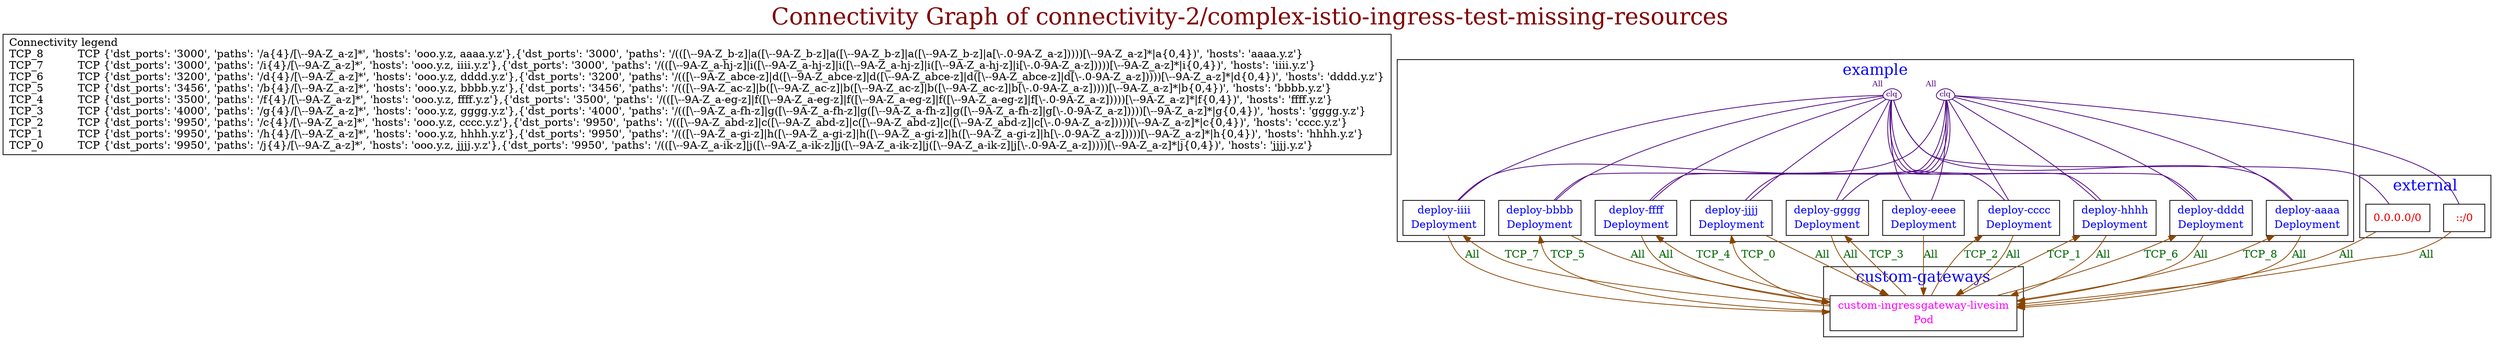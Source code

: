 // The Connectivity Graph of connectivity-2/complex-istio-ingress-test-missing-resources
digraph {
	label="Connectivity Graph of connectivity-2/complex-istio-ingress-test-missing-resources"	labelloc = "t"
	fontsize=30
	fontcolor=webmaroon
	dict_box [label="Connectivity legend\lTCP_8          TCP {'dst_ports': '3000', 'paths': '/a{4}/[\\--9A-Z_a-z]*', 'hosts': 'ooo.y.z, aaaa.y.z'},{'dst_ports': '3000', 'paths': '/(([\\--9A-Z_b-z]|a([\\--9A-Z_b-z]|a([\\--9A-Z_b-z]|a([\\--9A-Z_b-z]|a[\\-.0-9A-Z_a-z]))))[\\--9A-Z_a-z]*|a{0,4})', 'hosts': 'aaaa.y.z'}\lTCP_7          TCP {'dst_ports': '3000', 'paths': '/i{4}/[\\--9A-Z_a-z]*', 'hosts': 'ooo.y.z, iiii.y.z'},{'dst_ports': '3000', 'paths': '/(([\\--9A-Z_a-hj-z]|i([\\--9A-Z_a-hj-z]|i([\\--9A-Z_a-hj-z]|i([\\--9A-Z_a-hj-z]|i[\\-.0-9A-Z_a-z]))))[\\--9A-Z_a-z]*|i{0,4})', 'hosts': 'iiii.y.z'}\lTCP_6          TCP {'dst_ports': '3200', 'paths': '/d{4}/[\\--9A-Z_a-z]*', 'hosts': 'ooo.y.z, dddd.y.z'},{'dst_ports': '3200', 'paths': '/(([\\--9A-Z_abce-z]|d([\\--9A-Z_abce-z]|d([\\--9A-Z_abce-z]|d([\\--9A-Z_abce-z]|d[\\-.0-9A-Z_a-z]))))[\\--9A-Z_a-z]*|d{0,4})', 'hosts': 'dddd.y.z'}\lTCP_5          TCP {'dst_ports': '3456', 'paths': '/b{4}/[\\--9A-Z_a-z]*', 'hosts': 'ooo.y.z, bbbb.y.z'},{'dst_ports': '3456', 'paths': '/(([\\--9A-Z_ac-z]|b([\\--9A-Z_ac-z]|b([\\--9A-Z_ac-z]|b([\\--9A-Z_ac-z]|b[\\-.0-9A-Z_a-z]))))[\\--9A-Z_a-z]*|b{0,4})', 'hosts': 'bbbb.y.z'}\lTCP_4          TCP {'dst_ports': '3500', 'paths': '/f{4}/[\\--9A-Z_a-z]*', 'hosts': 'ooo.y.z, ffff.y.z'},{'dst_ports': '3500', 'paths': '/(([\\--9A-Z_a-eg-z]|f([\\--9A-Z_a-eg-z]|f([\\--9A-Z_a-eg-z]|f([\\--9A-Z_a-eg-z]|f[\\-.0-9A-Z_a-z]))))[\\--9A-Z_a-z]*|f{0,4})', 'hosts': 'ffff.y.z'}\lTCP_3          TCP {'dst_ports': '4000', 'paths': '/g{4}/[\\--9A-Z_a-z]*', 'hosts': 'ooo.y.z, gggg.y.z'},{'dst_ports': '4000', 'paths': '/(([\\--9A-Z_a-fh-z]|g([\\--9A-Z_a-fh-z]|g([\\--9A-Z_a-fh-z]|g([\\--9A-Z_a-fh-z]|g[\\-.0-9A-Z_a-z]))))[\\--9A-Z_a-z]*|g{0,4})', 'hosts': 'gggg.y.z'}\lTCP_2          TCP {'dst_ports': '9950', 'paths': '/c{4}/[\\--9A-Z_a-z]*', 'hosts': 'ooo.y.z, cccc.y.z'},{'dst_ports': '9950', 'paths': '/(([\\--9A-Z_abd-z]|c([\\--9A-Z_abd-z]|c([\\--9A-Z_abd-z]|c([\\--9A-Z_abd-z]|c[\\-.0-9A-Z_a-z]))))[\\--9A-Z_a-z]*|c{0,4})', 'hosts': 'cccc.y.z'}\lTCP_1          TCP {'dst_ports': '9950', 'paths': '/h{4}/[\\--9A-Z_a-z]*', 'hosts': 'ooo.y.z, hhhh.y.z'},{'dst_ports': '9950', 'paths': '/(([\\--9A-Z_a-gi-z]|h([\\--9A-Z_a-gi-z]|h([\\--9A-Z_a-gi-z]|h([\\--9A-Z_a-gi-z]|h[\\-.0-9A-Z_a-z]))))[\\--9A-Z_a-z]*|h{0,4})', 'hosts': 'hhhh.y.z'}\lTCP_0          TCP {'dst_ports': '9950', 'paths': '/j{4}/[\\--9A-Z_a-z]*', 'hosts': 'ooo.y.z, jjjj.y.z'},{'dst_ports': '9950', 'paths': '/(([\\--9A-Z_a-ik-z]|j([\\--9A-Z_a-ik-z]|j([\\--9A-Z_a-ik-z]|j([\\--9A-Z_a-ik-z]|j[\\-.0-9A-Z_a-z]))))[\\--9A-Z_a-z]*|j{0,4})', 'hosts': 'jjjj.y.z'}\l" shape=box]
subgraph cluster_custom_gateways_namespace{
	label="custom-gateways"
	fontsize=20
	fontcolor=blue
	"custom-gateways/custom-ingressgateway-livesim(Pod)" [label=<<table border="0" cellspacing="0"><tr><td>custom-ingressgateway-livesim</td></tr><tr><td>Pod</td></tr></table>> shape=box fontcolor=fuchsia]
}
subgraph cluster_example_namespace{
	label="example"
	fontsize=20
	fontcolor=blue
	"clique_0" [shape=egg fontcolor=indigo color=indigo width=0.2 height=0.2 label=clq fontsize=10 margin=0  xlabel="All"]
	"clique_1" [shape=egg fontcolor=indigo color=indigo width=0.2 height=0.2 label=clq fontsize=10 margin=0  xlabel="All"]
	"example/deploy-aaaa(Deployment)" [label=<<table border="0" cellspacing="0"><tr><td>deploy-aaaa</td></tr><tr><td>Deployment</td></tr></table>> shape=box fontcolor=blue]
	"example/deploy-bbbb(Deployment)" [label=<<table border="0" cellspacing="0"><tr><td>deploy-bbbb</td></tr><tr><td>Deployment</td></tr></table>> shape=box fontcolor=blue]
	"example/deploy-cccc(Deployment)" [label=<<table border="0" cellspacing="0"><tr><td>deploy-cccc</td></tr><tr><td>Deployment</td></tr></table>> shape=box fontcolor=blue]
	"example/deploy-dddd(Deployment)" [label=<<table border="0" cellspacing="0"><tr><td>deploy-dddd</td></tr><tr><td>Deployment</td></tr></table>> shape=box fontcolor=blue]
	"example/deploy-eeee(Deployment)" [label=<<table border="0" cellspacing="0"><tr><td>deploy-eeee</td></tr><tr><td>Deployment</td></tr></table>> shape=box fontcolor=blue]
	"example/deploy-ffff(Deployment)" [label=<<table border="0" cellspacing="0"><tr><td>deploy-ffff</td></tr><tr><td>Deployment</td></tr></table>> shape=box fontcolor=blue]
	"example/deploy-gggg(Deployment)" [label=<<table border="0" cellspacing="0"><tr><td>deploy-gggg</td></tr><tr><td>Deployment</td></tr></table>> shape=box fontcolor=blue]
	"example/deploy-hhhh(Deployment)" [label=<<table border="0" cellspacing="0"><tr><td>deploy-hhhh</td></tr><tr><td>Deployment</td></tr></table>> shape=box fontcolor=blue]
	"example/deploy-iiii(Deployment)" [label=<<table border="0" cellspacing="0"><tr><td>deploy-iiii</td></tr><tr><td>Deployment</td></tr></table>> shape=box fontcolor=blue]
	"example/deploy-jjjj(Deployment)" [label=<<table border="0" cellspacing="0"><tr><td>deploy-jjjj</td></tr><tr><td>Deployment</td></tr></table>> shape=box fontcolor=blue]
}
subgraph cluster_external_namespace{
	label="external"
	fontsize=20
	fontcolor=blue
	"0.0.0.0/0" [label=<<table border="0" cellspacing="0"><tr><td>0.0.0.0/0</td></tr></table>> shape=box fontcolor=red2]
	"::/0" [label=<<table border="0" cellspacing="0"><tr><td>::/0</td></tr></table>> shape=box fontcolor=red2]
}
	"0.0.0.0/0" -> "custom-gateways/custom-ingressgateway-livesim(Pod)"[label="All" color=darkorange4 fontcolor=darkgreen dir=both arrowhead=normal arrowtail=none]
	"::/0" -> "custom-gateways/custom-ingressgateway-livesim(Pod)"[label="All" color=darkorange4 fontcolor=darkgreen dir=both arrowhead=normal arrowtail=none]
	"clique_0" -> "0.0.0.0/0"[ color=indigo fontcolor=darkgreen dir=both arrowhead=none arrowtail=none]
	"clique_0" -> "example/deploy-aaaa(Deployment)"[ color=indigo fontcolor=darkgreen dir=both arrowhead=none arrowtail=none]
	"clique_0" -> "example/deploy-bbbb(Deployment)"[ color=indigo fontcolor=darkgreen dir=both arrowhead=none arrowtail=none]
	"clique_0" -> "example/deploy-cccc(Deployment)"[ color=indigo fontcolor=darkgreen dir=both arrowhead=none arrowtail=none]
	"clique_0" -> "example/deploy-dddd(Deployment)"[ color=indigo fontcolor=darkgreen dir=both arrowhead=none arrowtail=none]
	"clique_0" -> "example/deploy-eeee(Deployment)"[ color=indigo fontcolor=darkgreen dir=both arrowhead=none arrowtail=none]
	"clique_0" -> "example/deploy-ffff(Deployment)"[ color=indigo fontcolor=darkgreen dir=both arrowhead=none arrowtail=none]
	"clique_0" -> "example/deploy-gggg(Deployment)"[ color=indigo fontcolor=darkgreen dir=both arrowhead=none arrowtail=none]
	"clique_0" -> "example/deploy-hhhh(Deployment)"[ color=indigo fontcolor=darkgreen dir=both arrowhead=none arrowtail=none]
	"clique_0" -> "example/deploy-iiii(Deployment)"[ color=indigo fontcolor=darkgreen dir=both arrowhead=none arrowtail=none]
	"clique_0" -> "example/deploy-jjjj(Deployment)"[ color=indigo fontcolor=darkgreen dir=both arrowhead=none arrowtail=none]
	"clique_1" -> "::/0"[ color=indigo fontcolor=darkgreen dir=both arrowhead=none arrowtail=none]
	"clique_1" -> "example/deploy-aaaa(Deployment)"[ color=indigo fontcolor=darkgreen dir=both arrowhead=none arrowtail=none]
	"clique_1" -> "example/deploy-bbbb(Deployment)"[ color=indigo fontcolor=darkgreen dir=both arrowhead=none arrowtail=none]
	"clique_1" -> "example/deploy-cccc(Deployment)"[ color=indigo fontcolor=darkgreen dir=both arrowhead=none arrowtail=none]
	"clique_1" -> "example/deploy-dddd(Deployment)"[ color=indigo fontcolor=darkgreen dir=both arrowhead=none arrowtail=none]
	"clique_1" -> "example/deploy-eeee(Deployment)"[ color=indigo fontcolor=darkgreen dir=both arrowhead=none arrowtail=none]
	"clique_1" -> "example/deploy-ffff(Deployment)"[ color=indigo fontcolor=darkgreen dir=both arrowhead=none arrowtail=none]
	"clique_1" -> "example/deploy-gggg(Deployment)"[ color=indigo fontcolor=darkgreen dir=both arrowhead=none arrowtail=none]
	"clique_1" -> "example/deploy-hhhh(Deployment)"[ color=indigo fontcolor=darkgreen dir=both arrowhead=none arrowtail=none]
	"clique_1" -> "example/deploy-iiii(Deployment)"[ color=indigo fontcolor=darkgreen dir=both arrowhead=none arrowtail=none]
	"clique_1" -> "example/deploy-jjjj(Deployment)"[ color=indigo fontcolor=darkgreen dir=both arrowhead=none arrowtail=none]
	"custom-gateways/custom-ingressgateway-livesim(Pod)" -> "example/deploy-aaaa(Deployment)"[label="TCP_8" color=darkorange4 fontcolor=darkgreen dir=both arrowhead=normal arrowtail=none]
	"custom-gateways/custom-ingressgateway-livesim(Pod)" -> "example/deploy-bbbb(Deployment)"[label="TCP_5" color=darkorange4 fontcolor=darkgreen dir=both arrowhead=normal arrowtail=none]
	"custom-gateways/custom-ingressgateway-livesim(Pod)" -> "example/deploy-cccc(Deployment)"[label="TCP_2" color=darkorange4 fontcolor=darkgreen dir=both arrowhead=normal arrowtail=none]
	"custom-gateways/custom-ingressgateway-livesim(Pod)" -> "example/deploy-dddd(Deployment)"[label="TCP_6" color=darkorange4 fontcolor=darkgreen dir=both arrowhead=normal arrowtail=none]
	"custom-gateways/custom-ingressgateway-livesim(Pod)" -> "example/deploy-ffff(Deployment)"[label="TCP_4" color=darkorange4 fontcolor=darkgreen dir=both arrowhead=normal arrowtail=none]
	"custom-gateways/custom-ingressgateway-livesim(Pod)" -> "example/deploy-gggg(Deployment)"[label="TCP_3" color=darkorange4 fontcolor=darkgreen dir=both arrowhead=normal arrowtail=none]
	"custom-gateways/custom-ingressgateway-livesim(Pod)" -> "example/deploy-hhhh(Deployment)"[label="TCP_1" color=darkorange4 fontcolor=darkgreen dir=both arrowhead=normal arrowtail=none]
	"custom-gateways/custom-ingressgateway-livesim(Pod)" -> "example/deploy-iiii(Deployment)"[label="TCP_7" color=darkorange4 fontcolor=darkgreen dir=both arrowhead=normal arrowtail=none]
	"custom-gateways/custom-ingressgateway-livesim(Pod)" -> "example/deploy-jjjj(Deployment)"[label="TCP_0" color=darkorange4 fontcolor=darkgreen dir=both arrowhead=normal arrowtail=none]
	"example/deploy-aaaa(Deployment)" -> "custom-gateways/custom-ingressgateway-livesim(Pod)"[label="All" color=darkorange4 fontcolor=darkgreen dir=both arrowhead=normal arrowtail=none]
	"example/deploy-bbbb(Deployment)" -> "custom-gateways/custom-ingressgateway-livesim(Pod)"[label="All" color=darkorange4 fontcolor=darkgreen dir=both arrowhead=normal arrowtail=none]
	"example/deploy-cccc(Deployment)" -> "custom-gateways/custom-ingressgateway-livesim(Pod)"[label="All" color=darkorange4 fontcolor=darkgreen dir=both arrowhead=normal arrowtail=none]
	"example/deploy-dddd(Deployment)" -> "custom-gateways/custom-ingressgateway-livesim(Pod)"[label="All" color=darkorange4 fontcolor=darkgreen dir=both arrowhead=normal arrowtail=none]
	"example/deploy-eeee(Deployment)" -> "custom-gateways/custom-ingressgateway-livesim(Pod)"[label="All" color=darkorange4 fontcolor=darkgreen dir=both arrowhead=normal arrowtail=none]
	"example/deploy-ffff(Deployment)" -> "custom-gateways/custom-ingressgateway-livesim(Pod)"[label="All" color=darkorange4 fontcolor=darkgreen dir=both arrowhead=normal arrowtail=none]
	"example/deploy-gggg(Deployment)" -> "custom-gateways/custom-ingressgateway-livesim(Pod)"[label="All" color=darkorange4 fontcolor=darkgreen dir=both arrowhead=normal arrowtail=none]
	"example/deploy-hhhh(Deployment)" -> "custom-gateways/custom-ingressgateway-livesim(Pod)"[label="All" color=darkorange4 fontcolor=darkgreen dir=both arrowhead=normal arrowtail=none]
	"example/deploy-iiii(Deployment)" -> "custom-gateways/custom-ingressgateway-livesim(Pod)"[label="All" color=darkorange4 fontcolor=darkgreen dir=both arrowhead=normal arrowtail=none]
	"example/deploy-jjjj(Deployment)" -> "custom-gateways/custom-ingressgateway-livesim(Pod)"[label="All" color=darkorange4 fontcolor=darkgreen dir=both arrowhead=normal arrowtail=none]
}
